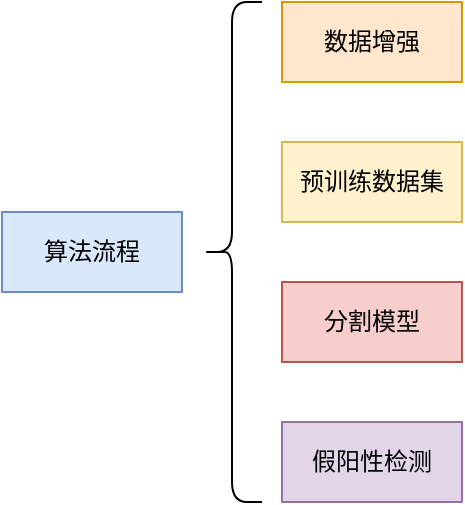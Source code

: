 <mxfile version="15.0.4" type="github">
  <diagram id="NVRt8QGrQ7ovo_fnlYh-" name="Page-1">
    <mxGraphModel dx="587" dy="770" grid="0" gridSize="10" guides="1" tooltips="1" connect="1" arrows="1" fold="1" page="0" pageScale="1" pageWidth="827" pageHeight="1169" math="0" shadow="0">
      <root>
        <mxCell id="0" />
        <mxCell id="1" parent="0" />
        <mxCell id="ojqeH5T2TJVTUJqGkXlx-1" value="算法流程" style="rounded=0;whiteSpace=wrap;html=1;fillColor=#dae8fc;strokeColor=#6c8ebf;" vertex="1" parent="1">
          <mxGeometry x="300" y="-215" width="90" height="40" as="geometry" />
        </mxCell>
        <mxCell id="ojqeH5T2TJVTUJqGkXlx-2" value="数据增强" style="rounded=0;whiteSpace=wrap;html=1;fillColor=#ffe6cc;strokeColor=#d79b00;" vertex="1" parent="1">
          <mxGeometry x="440" y="-320" width="90" height="40" as="geometry" />
        </mxCell>
        <mxCell id="ojqeH5T2TJVTUJqGkXlx-3" value="预训练数据集" style="rounded=0;whiteSpace=wrap;html=1;fillColor=#fff2cc;strokeColor=#d6b656;" vertex="1" parent="1">
          <mxGeometry x="440" y="-250" width="90" height="40" as="geometry" />
        </mxCell>
        <mxCell id="ojqeH5T2TJVTUJqGkXlx-4" value="分割模型" style="rounded=0;whiteSpace=wrap;html=1;fillColor=#f8cecc;strokeColor=#b85450;" vertex="1" parent="1">
          <mxGeometry x="440" y="-180" width="90" height="40" as="geometry" />
        </mxCell>
        <mxCell id="ojqeH5T2TJVTUJqGkXlx-5" value="假阳性检测" style="rounded=0;whiteSpace=wrap;html=1;fillColor=#e1d5e7;strokeColor=#9673a6;" vertex="1" parent="1">
          <mxGeometry x="440" y="-110" width="90" height="40" as="geometry" />
        </mxCell>
        <mxCell id="ojqeH5T2TJVTUJqGkXlx-6" value="" style="shape=curlyBracket;whiteSpace=wrap;html=1;rounded=1;" vertex="1" parent="1">
          <mxGeometry x="400" y="-320" width="30" height="250" as="geometry" />
        </mxCell>
      </root>
    </mxGraphModel>
  </diagram>
</mxfile>
